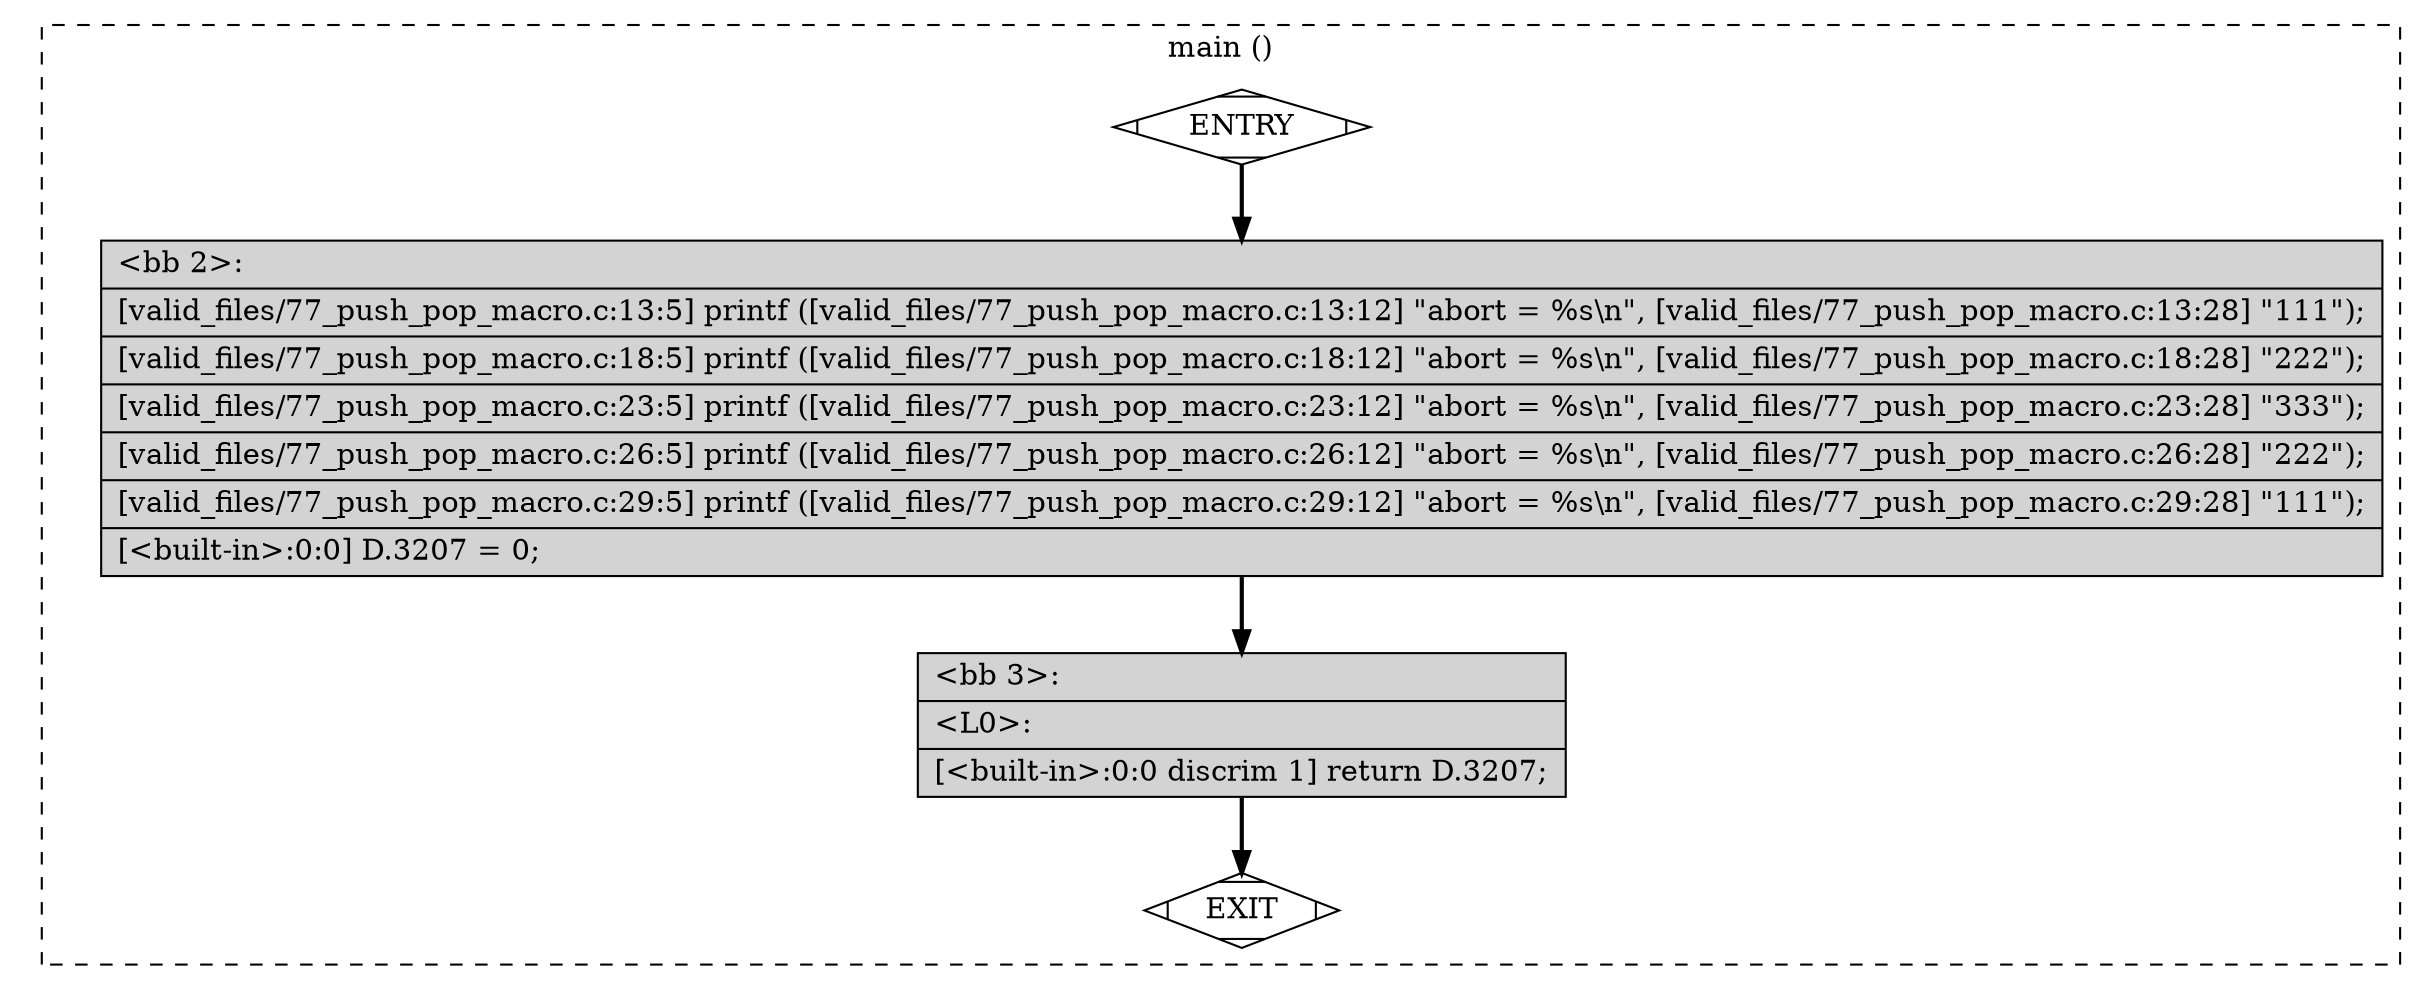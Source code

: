 digraph "a-77_push_pop_macro.c.015t.cfg" {
overlap=false;
subgraph "cluster_main" {
	style="dashed";
	color="black";
	label="main ()";
	fn_0_basic_block_0 [shape=Mdiamond,style=filled,fillcolor=white,label="ENTRY"];

	fn_0_basic_block_1 [shape=Mdiamond,style=filled,fillcolor=white,label="EXIT"];

	fn_0_basic_block_2 [shape=record,style=filled,fillcolor=lightgrey,label="{\<bb\ 2\>:\l\
|[valid_files/77_push_pop_macro.c:13:5]\ printf\ ([valid_files/77_push_pop_macro.c:13:12]\ \"abort\ =\ %s\\n\",\ [valid_files/77_push_pop_macro.c:13:28]\ \"111\");\l\
|[valid_files/77_push_pop_macro.c:18:5]\ printf\ ([valid_files/77_push_pop_macro.c:18:12]\ \"abort\ =\ %s\\n\",\ [valid_files/77_push_pop_macro.c:18:28]\ \"222\");\l\
|[valid_files/77_push_pop_macro.c:23:5]\ printf\ ([valid_files/77_push_pop_macro.c:23:12]\ \"abort\ =\ %s\\n\",\ [valid_files/77_push_pop_macro.c:23:28]\ \"333\");\l\
|[valid_files/77_push_pop_macro.c:26:5]\ printf\ ([valid_files/77_push_pop_macro.c:26:12]\ \"abort\ =\ %s\\n\",\ [valid_files/77_push_pop_macro.c:26:28]\ \"222\");\l\
|[valid_files/77_push_pop_macro.c:29:5]\ printf\ ([valid_files/77_push_pop_macro.c:29:12]\ \"abort\ =\ %s\\n\",\ [valid_files/77_push_pop_macro.c:29:28]\ \"111\");\l\
|[\<built-in\>:0:0]\ D.3207\ =\ 0;\l\
}"];

	fn_0_basic_block_3 [shape=record,style=filled,fillcolor=lightgrey,label="{\<bb\ 3\>:\l\
|\<L0\>:\l\
|[\<built-in\>:0:0\ discrim\ 1]\ return\ D.3207;\l\
}"];

	fn_0_basic_block_0:s -> fn_0_basic_block_2:n [style="solid,bold",color=black,weight=100,constraint=true];
	fn_0_basic_block_2:s -> fn_0_basic_block_3:n [style="solid,bold",color=black,weight=100,constraint=true];
	fn_0_basic_block_3:s -> fn_0_basic_block_1:n [style="solid,bold",color=black,weight=10,constraint=true];
	fn_0_basic_block_0:s -> fn_0_basic_block_1:n [style="invis",constraint=true];
}
}
